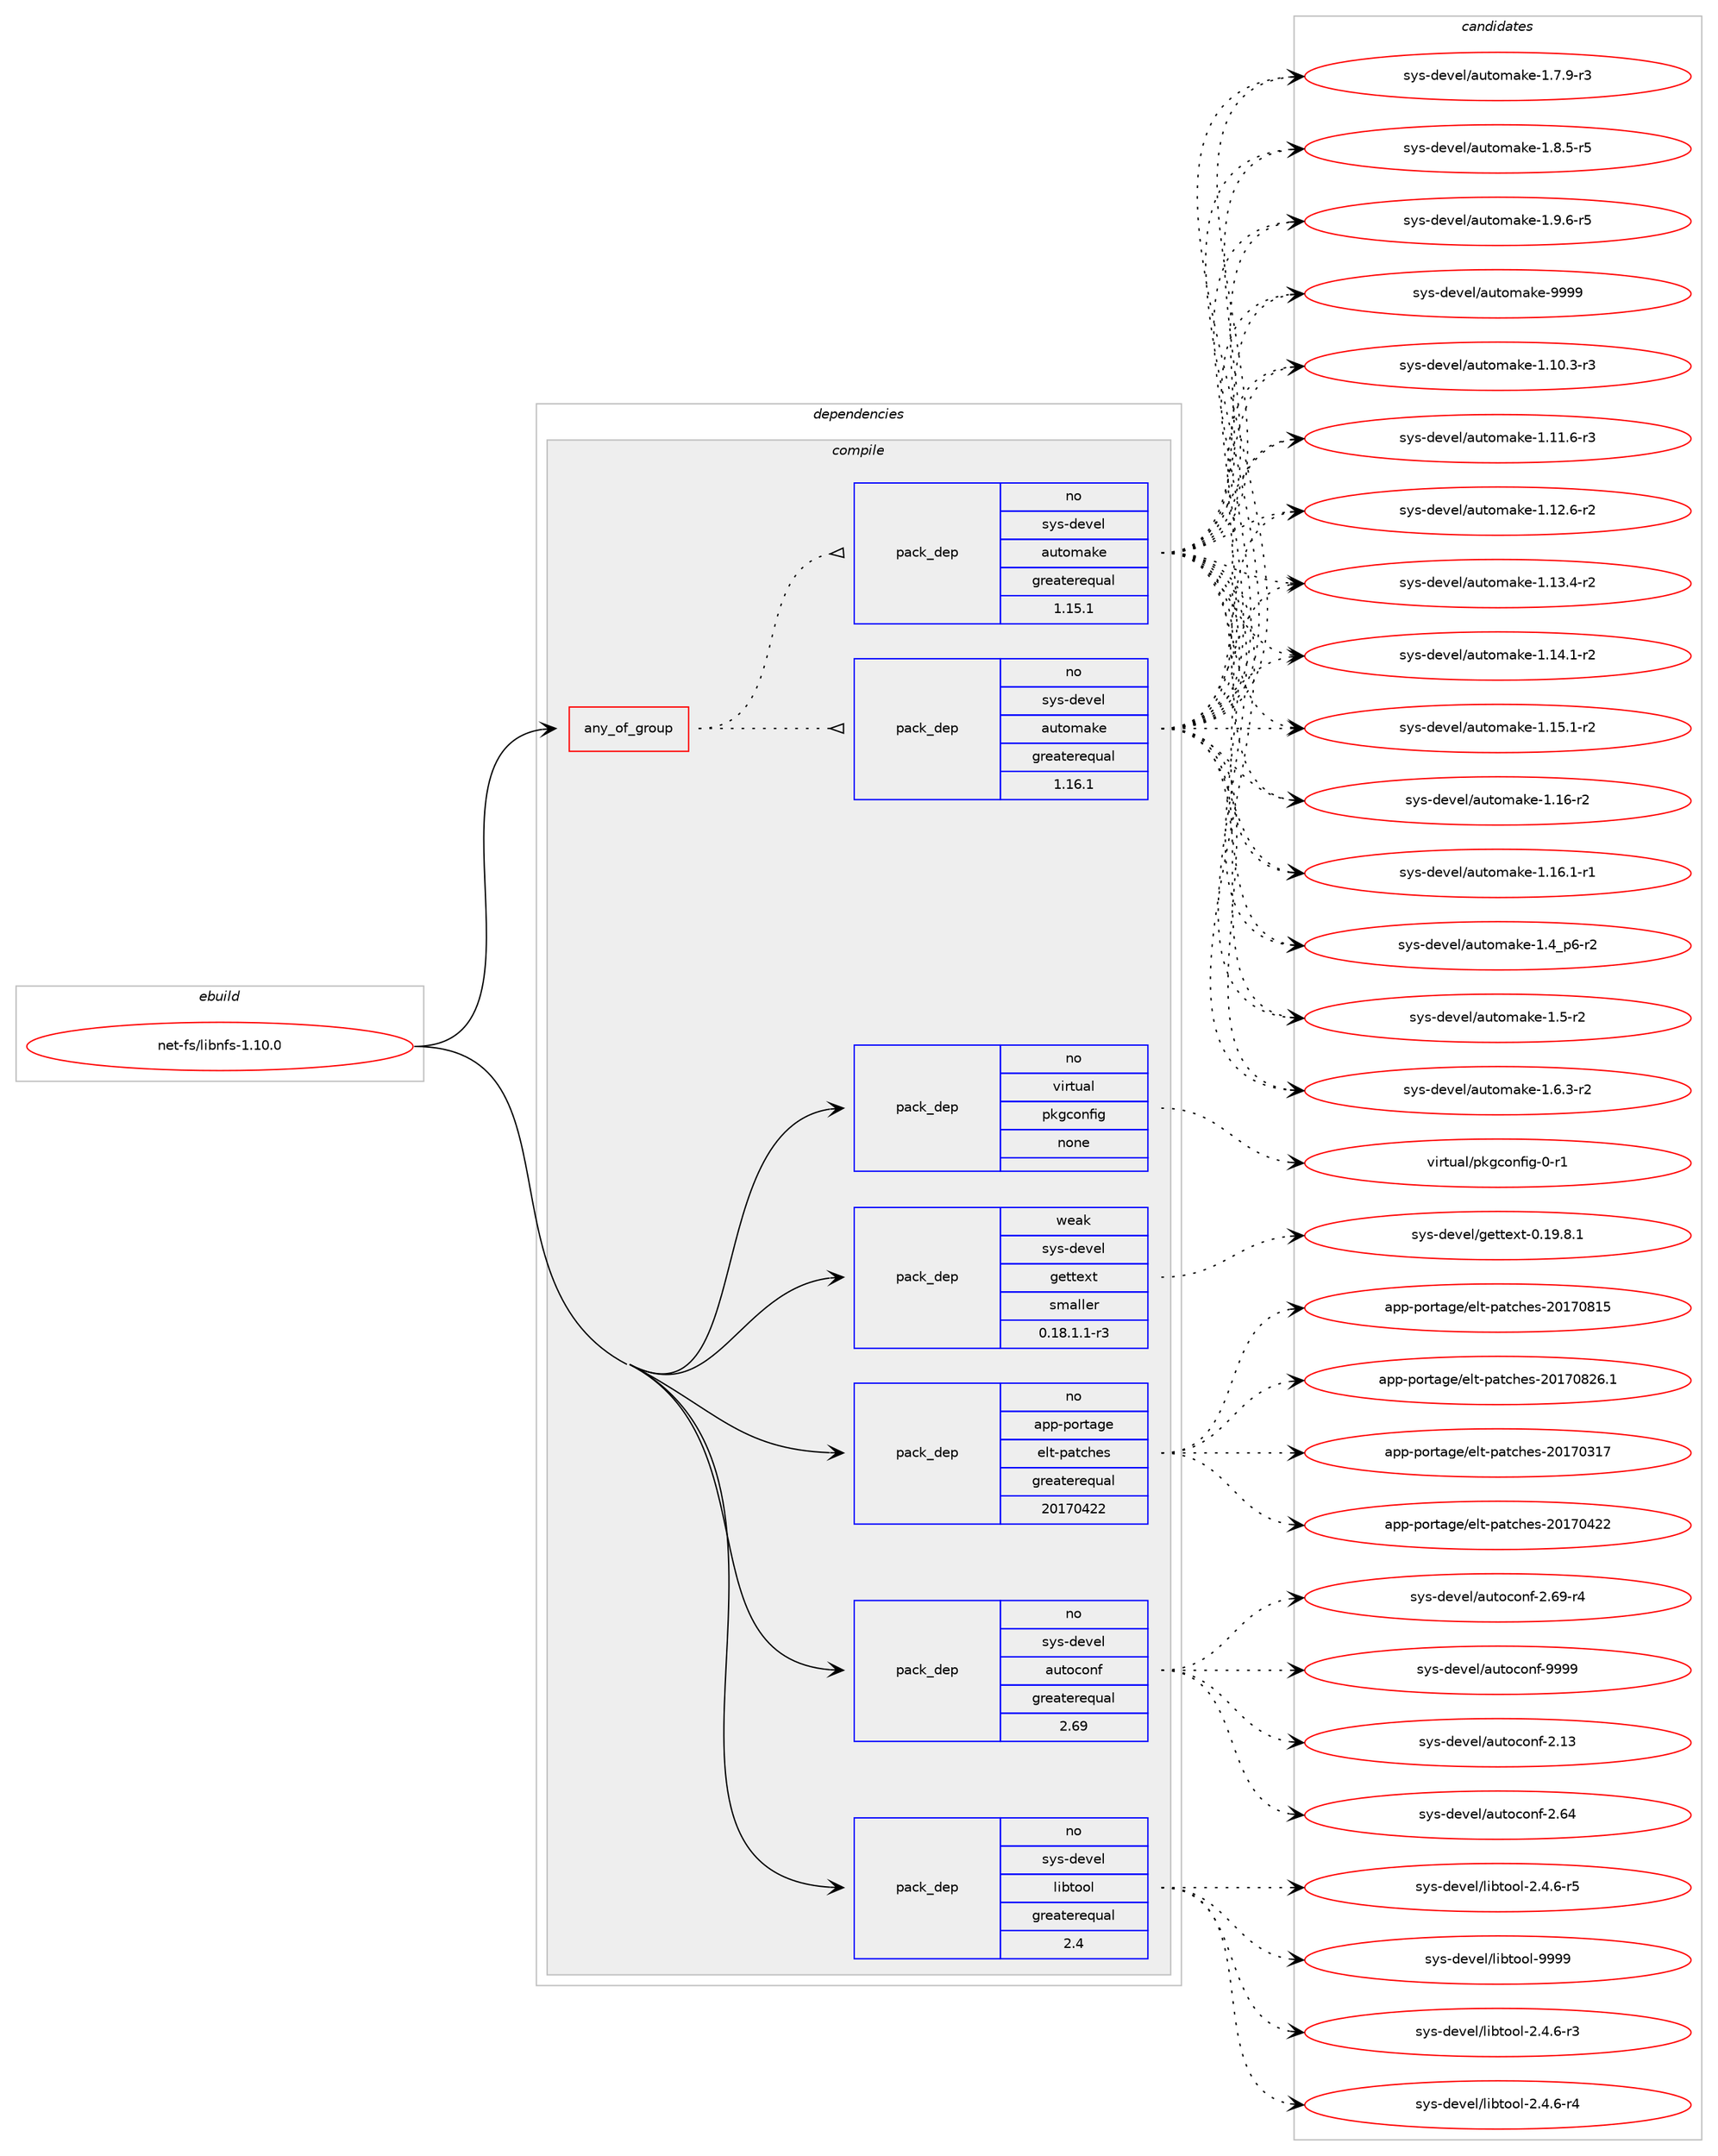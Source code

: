 digraph prolog {

# *************
# Graph options
# *************

newrank=true;
concentrate=true;
compound=true;
graph [rankdir=LR,fontname=Helvetica,fontsize=10,ranksep=1.5];#, ranksep=2.5, nodesep=0.2];
edge  [arrowhead=vee];
node  [fontname=Helvetica,fontsize=10];

# **********
# The ebuild
# **********

subgraph cluster_leftcol {
color=gray;
rank=same;
label=<<i>ebuild</i>>;
id [label="net-fs/libnfs-1.10.0", color=red, width=4, href="../net-fs/libnfs-1.10.0.svg"];
}

# ****************
# The dependencies
# ****************

subgraph cluster_midcol {
color=gray;
label=<<i>dependencies</i>>;
subgraph cluster_compile {
fillcolor="#eeeeee";
style=filled;
label=<<i>compile</i>>;
subgraph any14 {
dependency1275 [label=<<TABLE BORDER="0" CELLBORDER="1" CELLSPACING="0" CELLPADDING="4"><TR><TD CELLPADDING="10">any_of_group</TD></TR></TABLE>>, shape=none, color=red];subgraph pack783 {
dependency1276 [label=<<TABLE BORDER="0" CELLBORDER="1" CELLSPACING="0" CELLPADDING="4" WIDTH="220"><TR><TD ROWSPAN="6" CELLPADDING="30">pack_dep</TD></TR><TR><TD WIDTH="110">no</TD></TR><TR><TD>sys-devel</TD></TR><TR><TD>automake</TD></TR><TR><TD>greaterequal</TD></TR><TR><TD>1.16.1</TD></TR></TABLE>>, shape=none, color=blue];
}
dependency1275:e -> dependency1276:w [weight=20,style="dotted",arrowhead="oinv"];
subgraph pack784 {
dependency1277 [label=<<TABLE BORDER="0" CELLBORDER="1" CELLSPACING="0" CELLPADDING="4" WIDTH="220"><TR><TD ROWSPAN="6" CELLPADDING="30">pack_dep</TD></TR><TR><TD WIDTH="110">no</TD></TR><TR><TD>sys-devel</TD></TR><TR><TD>automake</TD></TR><TR><TD>greaterequal</TD></TR><TR><TD>1.15.1</TD></TR></TABLE>>, shape=none, color=blue];
}
dependency1275:e -> dependency1277:w [weight=20,style="dotted",arrowhead="oinv"];
}
id:e -> dependency1275:w [weight=20,style="solid",arrowhead="vee"];
subgraph pack785 {
dependency1278 [label=<<TABLE BORDER="0" CELLBORDER="1" CELLSPACING="0" CELLPADDING="4" WIDTH="220"><TR><TD ROWSPAN="6" CELLPADDING="30">pack_dep</TD></TR><TR><TD WIDTH="110">no</TD></TR><TR><TD>app-portage</TD></TR><TR><TD>elt-patches</TD></TR><TR><TD>greaterequal</TD></TR><TR><TD>20170422</TD></TR></TABLE>>, shape=none, color=blue];
}
id:e -> dependency1278:w [weight=20,style="solid",arrowhead="vee"];
subgraph pack786 {
dependency1279 [label=<<TABLE BORDER="0" CELLBORDER="1" CELLSPACING="0" CELLPADDING="4" WIDTH="220"><TR><TD ROWSPAN="6" CELLPADDING="30">pack_dep</TD></TR><TR><TD WIDTH="110">no</TD></TR><TR><TD>sys-devel</TD></TR><TR><TD>autoconf</TD></TR><TR><TD>greaterequal</TD></TR><TR><TD>2.69</TD></TR></TABLE>>, shape=none, color=blue];
}
id:e -> dependency1279:w [weight=20,style="solid",arrowhead="vee"];
subgraph pack787 {
dependency1280 [label=<<TABLE BORDER="0" CELLBORDER="1" CELLSPACING="0" CELLPADDING="4" WIDTH="220"><TR><TD ROWSPAN="6" CELLPADDING="30">pack_dep</TD></TR><TR><TD WIDTH="110">no</TD></TR><TR><TD>sys-devel</TD></TR><TR><TD>libtool</TD></TR><TR><TD>greaterequal</TD></TR><TR><TD>2.4</TD></TR></TABLE>>, shape=none, color=blue];
}
id:e -> dependency1280:w [weight=20,style="solid",arrowhead="vee"];
subgraph pack788 {
dependency1281 [label=<<TABLE BORDER="0" CELLBORDER="1" CELLSPACING="0" CELLPADDING="4" WIDTH="220"><TR><TD ROWSPAN="6" CELLPADDING="30">pack_dep</TD></TR><TR><TD WIDTH="110">no</TD></TR><TR><TD>virtual</TD></TR><TR><TD>pkgconfig</TD></TR><TR><TD>none</TD></TR><TR><TD></TD></TR></TABLE>>, shape=none, color=blue];
}
id:e -> dependency1281:w [weight=20,style="solid",arrowhead="vee"];
subgraph pack789 {
dependency1282 [label=<<TABLE BORDER="0" CELLBORDER="1" CELLSPACING="0" CELLPADDING="4" WIDTH="220"><TR><TD ROWSPAN="6" CELLPADDING="30">pack_dep</TD></TR><TR><TD WIDTH="110">weak</TD></TR><TR><TD>sys-devel</TD></TR><TR><TD>gettext</TD></TR><TR><TD>smaller</TD></TR><TR><TD>0.18.1.1-r3</TD></TR></TABLE>>, shape=none, color=blue];
}
id:e -> dependency1282:w [weight=20,style="solid",arrowhead="vee"];
}
subgraph cluster_compileandrun {
fillcolor="#eeeeee";
style=filled;
label=<<i>compile and run</i>>;
}
subgraph cluster_run {
fillcolor="#eeeeee";
style=filled;
label=<<i>run</i>>;
}
}

# **************
# The candidates
# **************

subgraph cluster_choices {
rank=same;
color=gray;
label=<<i>candidates</i>>;

subgraph choice783 {
color=black;
nodesep=1;
choice11512111545100101118101108479711711611110997107101454946494846514511451 [label="sys-devel/automake-1.10.3-r3", color=red, width=4,href="../sys-devel/automake-1.10.3-r3.svg"];
choice11512111545100101118101108479711711611110997107101454946494946544511451 [label="sys-devel/automake-1.11.6-r3", color=red, width=4,href="../sys-devel/automake-1.11.6-r3.svg"];
choice11512111545100101118101108479711711611110997107101454946495046544511450 [label="sys-devel/automake-1.12.6-r2", color=red, width=4,href="../sys-devel/automake-1.12.6-r2.svg"];
choice11512111545100101118101108479711711611110997107101454946495146524511450 [label="sys-devel/automake-1.13.4-r2", color=red, width=4,href="../sys-devel/automake-1.13.4-r2.svg"];
choice11512111545100101118101108479711711611110997107101454946495246494511450 [label="sys-devel/automake-1.14.1-r2", color=red, width=4,href="../sys-devel/automake-1.14.1-r2.svg"];
choice11512111545100101118101108479711711611110997107101454946495346494511450 [label="sys-devel/automake-1.15.1-r2", color=red, width=4,href="../sys-devel/automake-1.15.1-r2.svg"];
choice1151211154510010111810110847971171161111099710710145494649544511450 [label="sys-devel/automake-1.16-r2", color=red, width=4,href="../sys-devel/automake-1.16-r2.svg"];
choice11512111545100101118101108479711711611110997107101454946495446494511449 [label="sys-devel/automake-1.16.1-r1", color=red, width=4,href="../sys-devel/automake-1.16.1-r1.svg"];
choice115121115451001011181011084797117116111109971071014549465295112544511450 [label="sys-devel/automake-1.4_p6-r2", color=red, width=4,href="../sys-devel/automake-1.4_p6-r2.svg"];
choice11512111545100101118101108479711711611110997107101454946534511450 [label="sys-devel/automake-1.5-r2", color=red, width=4,href="../sys-devel/automake-1.5-r2.svg"];
choice115121115451001011181011084797117116111109971071014549465446514511450 [label="sys-devel/automake-1.6.3-r2", color=red, width=4,href="../sys-devel/automake-1.6.3-r2.svg"];
choice115121115451001011181011084797117116111109971071014549465546574511451 [label="sys-devel/automake-1.7.9-r3", color=red, width=4,href="../sys-devel/automake-1.7.9-r3.svg"];
choice115121115451001011181011084797117116111109971071014549465646534511453 [label="sys-devel/automake-1.8.5-r5", color=red, width=4,href="../sys-devel/automake-1.8.5-r5.svg"];
choice115121115451001011181011084797117116111109971071014549465746544511453 [label="sys-devel/automake-1.9.6-r5", color=red, width=4,href="../sys-devel/automake-1.9.6-r5.svg"];
choice115121115451001011181011084797117116111109971071014557575757 [label="sys-devel/automake-9999", color=red, width=4,href="../sys-devel/automake-9999.svg"];
dependency1276:e -> choice11512111545100101118101108479711711611110997107101454946494846514511451:w [style=dotted,weight="100"];
dependency1276:e -> choice11512111545100101118101108479711711611110997107101454946494946544511451:w [style=dotted,weight="100"];
dependency1276:e -> choice11512111545100101118101108479711711611110997107101454946495046544511450:w [style=dotted,weight="100"];
dependency1276:e -> choice11512111545100101118101108479711711611110997107101454946495146524511450:w [style=dotted,weight="100"];
dependency1276:e -> choice11512111545100101118101108479711711611110997107101454946495246494511450:w [style=dotted,weight="100"];
dependency1276:e -> choice11512111545100101118101108479711711611110997107101454946495346494511450:w [style=dotted,weight="100"];
dependency1276:e -> choice1151211154510010111810110847971171161111099710710145494649544511450:w [style=dotted,weight="100"];
dependency1276:e -> choice11512111545100101118101108479711711611110997107101454946495446494511449:w [style=dotted,weight="100"];
dependency1276:e -> choice115121115451001011181011084797117116111109971071014549465295112544511450:w [style=dotted,weight="100"];
dependency1276:e -> choice11512111545100101118101108479711711611110997107101454946534511450:w [style=dotted,weight="100"];
dependency1276:e -> choice115121115451001011181011084797117116111109971071014549465446514511450:w [style=dotted,weight="100"];
dependency1276:e -> choice115121115451001011181011084797117116111109971071014549465546574511451:w [style=dotted,weight="100"];
dependency1276:e -> choice115121115451001011181011084797117116111109971071014549465646534511453:w [style=dotted,weight="100"];
dependency1276:e -> choice115121115451001011181011084797117116111109971071014549465746544511453:w [style=dotted,weight="100"];
dependency1276:e -> choice115121115451001011181011084797117116111109971071014557575757:w [style=dotted,weight="100"];
}
subgraph choice784 {
color=black;
nodesep=1;
choice11512111545100101118101108479711711611110997107101454946494846514511451 [label="sys-devel/automake-1.10.3-r3", color=red, width=4,href="../sys-devel/automake-1.10.3-r3.svg"];
choice11512111545100101118101108479711711611110997107101454946494946544511451 [label="sys-devel/automake-1.11.6-r3", color=red, width=4,href="../sys-devel/automake-1.11.6-r3.svg"];
choice11512111545100101118101108479711711611110997107101454946495046544511450 [label="sys-devel/automake-1.12.6-r2", color=red, width=4,href="../sys-devel/automake-1.12.6-r2.svg"];
choice11512111545100101118101108479711711611110997107101454946495146524511450 [label="sys-devel/automake-1.13.4-r2", color=red, width=4,href="../sys-devel/automake-1.13.4-r2.svg"];
choice11512111545100101118101108479711711611110997107101454946495246494511450 [label="sys-devel/automake-1.14.1-r2", color=red, width=4,href="../sys-devel/automake-1.14.1-r2.svg"];
choice11512111545100101118101108479711711611110997107101454946495346494511450 [label="sys-devel/automake-1.15.1-r2", color=red, width=4,href="../sys-devel/automake-1.15.1-r2.svg"];
choice1151211154510010111810110847971171161111099710710145494649544511450 [label="sys-devel/automake-1.16-r2", color=red, width=4,href="../sys-devel/automake-1.16-r2.svg"];
choice11512111545100101118101108479711711611110997107101454946495446494511449 [label="sys-devel/automake-1.16.1-r1", color=red, width=4,href="../sys-devel/automake-1.16.1-r1.svg"];
choice115121115451001011181011084797117116111109971071014549465295112544511450 [label="sys-devel/automake-1.4_p6-r2", color=red, width=4,href="../sys-devel/automake-1.4_p6-r2.svg"];
choice11512111545100101118101108479711711611110997107101454946534511450 [label="sys-devel/automake-1.5-r2", color=red, width=4,href="../sys-devel/automake-1.5-r2.svg"];
choice115121115451001011181011084797117116111109971071014549465446514511450 [label="sys-devel/automake-1.6.3-r2", color=red, width=4,href="../sys-devel/automake-1.6.3-r2.svg"];
choice115121115451001011181011084797117116111109971071014549465546574511451 [label="sys-devel/automake-1.7.9-r3", color=red, width=4,href="../sys-devel/automake-1.7.9-r3.svg"];
choice115121115451001011181011084797117116111109971071014549465646534511453 [label="sys-devel/automake-1.8.5-r5", color=red, width=4,href="../sys-devel/automake-1.8.5-r5.svg"];
choice115121115451001011181011084797117116111109971071014549465746544511453 [label="sys-devel/automake-1.9.6-r5", color=red, width=4,href="../sys-devel/automake-1.9.6-r5.svg"];
choice115121115451001011181011084797117116111109971071014557575757 [label="sys-devel/automake-9999", color=red, width=4,href="../sys-devel/automake-9999.svg"];
dependency1277:e -> choice11512111545100101118101108479711711611110997107101454946494846514511451:w [style=dotted,weight="100"];
dependency1277:e -> choice11512111545100101118101108479711711611110997107101454946494946544511451:w [style=dotted,weight="100"];
dependency1277:e -> choice11512111545100101118101108479711711611110997107101454946495046544511450:w [style=dotted,weight="100"];
dependency1277:e -> choice11512111545100101118101108479711711611110997107101454946495146524511450:w [style=dotted,weight="100"];
dependency1277:e -> choice11512111545100101118101108479711711611110997107101454946495246494511450:w [style=dotted,weight="100"];
dependency1277:e -> choice11512111545100101118101108479711711611110997107101454946495346494511450:w [style=dotted,weight="100"];
dependency1277:e -> choice1151211154510010111810110847971171161111099710710145494649544511450:w [style=dotted,weight="100"];
dependency1277:e -> choice11512111545100101118101108479711711611110997107101454946495446494511449:w [style=dotted,weight="100"];
dependency1277:e -> choice115121115451001011181011084797117116111109971071014549465295112544511450:w [style=dotted,weight="100"];
dependency1277:e -> choice11512111545100101118101108479711711611110997107101454946534511450:w [style=dotted,weight="100"];
dependency1277:e -> choice115121115451001011181011084797117116111109971071014549465446514511450:w [style=dotted,weight="100"];
dependency1277:e -> choice115121115451001011181011084797117116111109971071014549465546574511451:w [style=dotted,weight="100"];
dependency1277:e -> choice115121115451001011181011084797117116111109971071014549465646534511453:w [style=dotted,weight="100"];
dependency1277:e -> choice115121115451001011181011084797117116111109971071014549465746544511453:w [style=dotted,weight="100"];
dependency1277:e -> choice115121115451001011181011084797117116111109971071014557575757:w [style=dotted,weight="100"];
}
subgraph choice785 {
color=black;
nodesep=1;
choice97112112451121111141169710310147101108116451129711699104101115455048495548514955 [label="app-portage/elt-patches-20170317", color=red, width=4,href="../app-portage/elt-patches-20170317.svg"];
choice97112112451121111141169710310147101108116451129711699104101115455048495548525050 [label="app-portage/elt-patches-20170422", color=red, width=4,href="../app-portage/elt-patches-20170422.svg"];
choice97112112451121111141169710310147101108116451129711699104101115455048495548564953 [label="app-portage/elt-patches-20170815", color=red, width=4,href="../app-portage/elt-patches-20170815.svg"];
choice971121124511211111411697103101471011081164511297116991041011154550484955485650544649 [label="app-portage/elt-patches-20170826.1", color=red, width=4,href="../app-portage/elt-patches-20170826.1.svg"];
dependency1278:e -> choice97112112451121111141169710310147101108116451129711699104101115455048495548514955:w [style=dotted,weight="100"];
dependency1278:e -> choice97112112451121111141169710310147101108116451129711699104101115455048495548525050:w [style=dotted,weight="100"];
dependency1278:e -> choice97112112451121111141169710310147101108116451129711699104101115455048495548564953:w [style=dotted,weight="100"];
dependency1278:e -> choice971121124511211111411697103101471011081164511297116991041011154550484955485650544649:w [style=dotted,weight="100"];
}
subgraph choice786 {
color=black;
nodesep=1;
choice115121115451001011181011084797117116111991111101024550464951 [label="sys-devel/autoconf-2.13", color=red, width=4,href="../sys-devel/autoconf-2.13.svg"];
choice115121115451001011181011084797117116111991111101024550465452 [label="sys-devel/autoconf-2.64", color=red, width=4,href="../sys-devel/autoconf-2.64.svg"];
choice1151211154510010111810110847971171161119911111010245504654574511452 [label="sys-devel/autoconf-2.69-r4", color=red, width=4,href="../sys-devel/autoconf-2.69-r4.svg"];
choice115121115451001011181011084797117116111991111101024557575757 [label="sys-devel/autoconf-9999", color=red, width=4,href="../sys-devel/autoconf-9999.svg"];
dependency1279:e -> choice115121115451001011181011084797117116111991111101024550464951:w [style=dotted,weight="100"];
dependency1279:e -> choice115121115451001011181011084797117116111991111101024550465452:w [style=dotted,weight="100"];
dependency1279:e -> choice1151211154510010111810110847971171161119911111010245504654574511452:w [style=dotted,weight="100"];
dependency1279:e -> choice115121115451001011181011084797117116111991111101024557575757:w [style=dotted,weight="100"];
}
subgraph choice787 {
color=black;
nodesep=1;
choice1151211154510010111810110847108105981161111111084550465246544511451 [label="sys-devel/libtool-2.4.6-r3", color=red, width=4,href="../sys-devel/libtool-2.4.6-r3.svg"];
choice1151211154510010111810110847108105981161111111084550465246544511452 [label="sys-devel/libtool-2.4.6-r4", color=red, width=4,href="../sys-devel/libtool-2.4.6-r4.svg"];
choice1151211154510010111810110847108105981161111111084550465246544511453 [label="sys-devel/libtool-2.4.6-r5", color=red, width=4,href="../sys-devel/libtool-2.4.6-r5.svg"];
choice1151211154510010111810110847108105981161111111084557575757 [label="sys-devel/libtool-9999", color=red, width=4,href="../sys-devel/libtool-9999.svg"];
dependency1280:e -> choice1151211154510010111810110847108105981161111111084550465246544511451:w [style=dotted,weight="100"];
dependency1280:e -> choice1151211154510010111810110847108105981161111111084550465246544511452:w [style=dotted,weight="100"];
dependency1280:e -> choice1151211154510010111810110847108105981161111111084550465246544511453:w [style=dotted,weight="100"];
dependency1280:e -> choice1151211154510010111810110847108105981161111111084557575757:w [style=dotted,weight="100"];
}
subgraph choice788 {
color=black;
nodesep=1;
choice11810511411611797108471121071039911111010210510345484511449 [label="virtual/pkgconfig-0-r1", color=red, width=4,href="../virtual/pkgconfig-0-r1.svg"];
dependency1281:e -> choice11810511411611797108471121071039911111010210510345484511449:w [style=dotted,weight="100"];
}
subgraph choice789 {
color=black;
nodesep=1;
choice1151211154510010111810110847103101116116101120116454846495746564649 [label="sys-devel/gettext-0.19.8.1", color=red, width=4,href="../sys-devel/gettext-0.19.8.1.svg"];
dependency1282:e -> choice1151211154510010111810110847103101116116101120116454846495746564649:w [style=dotted,weight="100"];
}
}

}
